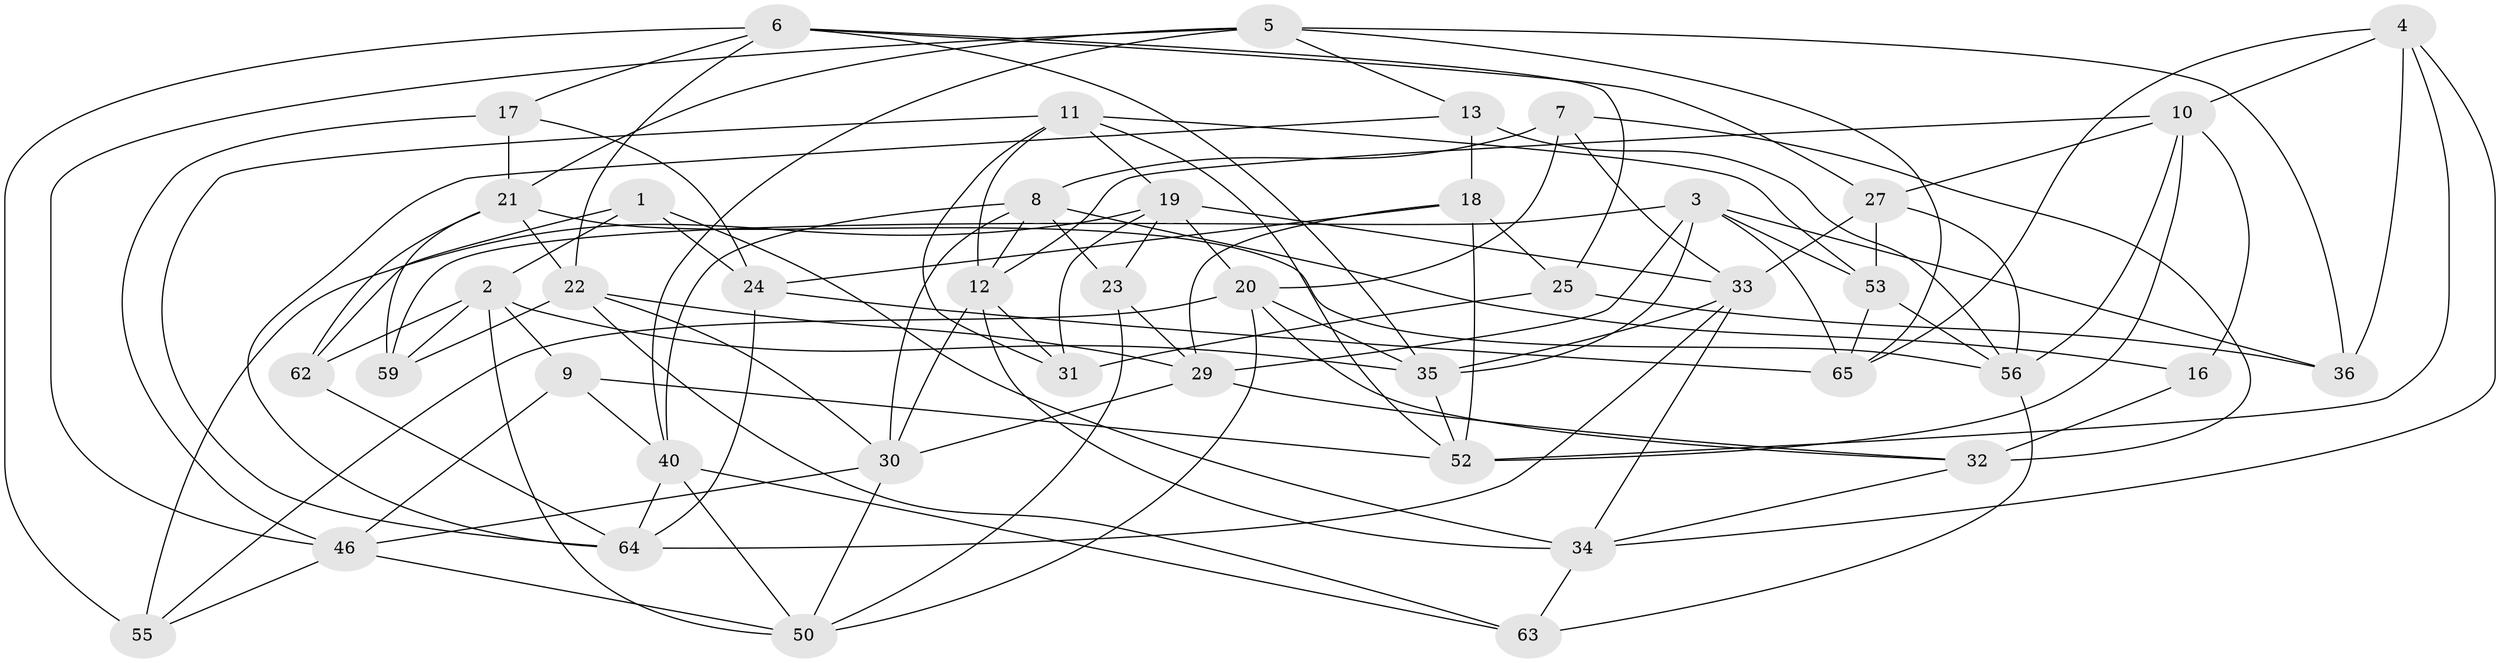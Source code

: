 // Generated by graph-tools (version 1.1) at 2025/52/02/27/25 19:52:31]
// undirected, 44 vertices, 114 edges
graph export_dot {
graph [start="1"]
  node [color=gray90,style=filled];
  1;
  2 [super="+42"];
  3 [super="+15"];
  4 [super="+49"];
  5 [super="+14"];
  6 [super="+58"];
  7;
  8 [super="+39"];
  9;
  10 [super="+41"];
  11 [super="+45"];
  12 [super="+37"];
  13;
  16;
  17;
  18 [super="+26"];
  19 [super="+54"];
  20 [super="+76"];
  21 [super="+48"];
  22 [super="+28"];
  23;
  24 [super="+72"];
  25 [super="+44"];
  27 [super="+38"];
  29 [super="+70"];
  30 [super="+69"];
  31;
  32 [super="+43"];
  33 [super="+61"];
  34 [super="+51"];
  35 [super="+67"];
  36 [super="+73"];
  40 [super="+47"];
  46 [super="+66"];
  50 [super="+68"];
  52 [super="+75"];
  53 [super="+60"];
  55;
  56 [super="+57"];
  59;
  62;
  63;
  64 [super="+71"];
  65 [super="+74"];
  1 -- 34;
  1 -- 24;
  1 -- 62;
  1 -- 2;
  2 -- 35;
  2 -- 9;
  2 -- 59;
  2 -- 62;
  2 -- 50;
  3 -- 36;
  3 -- 65;
  3 -- 59;
  3 -- 53;
  3 -- 29;
  3 -- 35;
  4 -- 10;
  4 -- 34;
  4 -- 52;
  4 -- 36 [weight=2];
  4 -- 65;
  5 -- 13;
  5 -- 40;
  5 -- 65;
  5 -- 21;
  5 -- 46;
  5 -- 36;
  6 -- 27;
  6 -- 25;
  6 -- 17;
  6 -- 55;
  6 -- 22;
  6 -- 35;
  7 -- 8;
  7 -- 32;
  7 -- 20;
  7 -- 33;
  8 -- 12;
  8 -- 16;
  8 -- 23;
  8 -- 40;
  8 -- 30;
  9 -- 52;
  9 -- 46;
  9 -- 40;
  10 -- 16;
  10 -- 12;
  10 -- 56;
  10 -- 27;
  10 -- 52;
  11 -- 64;
  11 -- 31;
  11 -- 53;
  11 -- 19;
  11 -- 52;
  11 -- 12;
  12 -- 31;
  12 -- 34;
  12 -- 30;
  13 -- 64;
  13 -- 56;
  13 -- 18;
  16 -- 32 [weight=2];
  17 -- 21;
  17 -- 46;
  17 -- 24;
  18 -- 24;
  18 -- 25 [weight=2];
  18 -- 29;
  18 -- 52;
  19 -- 23;
  19 -- 31;
  19 -- 20;
  19 -- 55;
  19 -- 33;
  20 -- 35;
  20 -- 55;
  20 -- 32;
  20 -- 50;
  21 -- 62;
  21 -- 22;
  21 -- 59;
  21 -- 56;
  22 -- 30;
  22 -- 63;
  22 -- 29;
  22 -- 59;
  23 -- 50;
  23 -- 29;
  24 -- 65 [weight=2];
  24 -- 64;
  25 -- 31;
  25 -- 36 [weight=2];
  27 -- 53 [weight=2];
  27 -- 56;
  27 -- 33;
  29 -- 32;
  29 -- 30;
  30 -- 46;
  30 -- 50;
  32 -- 34;
  33 -- 64;
  33 -- 34;
  33 -- 35;
  34 -- 63;
  35 -- 52;
  40 -- 64;
  40 -- 63;
  40 -- 50;
  46 -- 55;
  46 -- 50;
  53 -- 56;
  53 -- 65;
  56 -- 63;
  62 -- 64;
}
